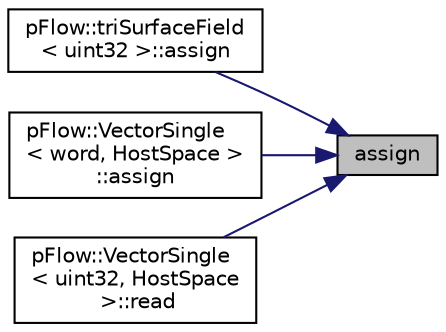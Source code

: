 digraph "assign"
{
 // LATEX_PDF_SIZE
  edge [fontname="Helvetica",fontsize="10",labelfontname="Helvetica",labelfontsize="10"];
  node [fontname="Helvetica",fontsize="10",shape=record];
  rankdir="RL";
  Node1 [label="assign",height=0.2,width=0.4,color="black", fillcolor="grey75", style="filled", fontcolor="black",tooltip="Change size of the vector and assign val to vector and."];
  Node1 -> Node2 [dir="back",color="midnightblue",fontsize="10",style="solid",fontname="Helvetica"];
  Node2 [label="pFlow::triSurfaceField\l\< uint32 \>::assign",height=0.2,width=0.4,color="black", fillcolor="white", style="filled",URL="$classpFlow_1_1triSurfaceField.html#a0504546ab3c27dfcc25afc209b8b0b2d",tooltip=" "];
  Node1 -> Node3 [dir="back",color="midnightblue",fontsize="10",style="solid",fontname="Helvetica"];
  Node3 [label="pFlow::VectorSingle\l\< word, HostSpace \>\l::assign",height=0.2,width=0.4,color="black", fillcolor="white", style="filled",URL="$classpFlow_1_1VectorSingle_3_01word_00_01HostSpace_01_4.html#a7bd74ff4cb744468b18d8049ed2bb9ee",tooltip="Assign source vector with specified capacity."];
  Node1 -> Node4 [dir="back",color="midnightblue",fontsize="10",style="solid",fontname="Helvetica"];
  Node4 [label="pFlow::VectorSingle\l\< uint32, HostSpace\l \>::read",height=0.2,width=0.4,color="black", fillcolor="white", style="filled",URL="$classpFlow_1_1VectorSingle.html#ae1d42751915e8566dac19658cc498ffa",tooltip="Read vector from stream."];
}

